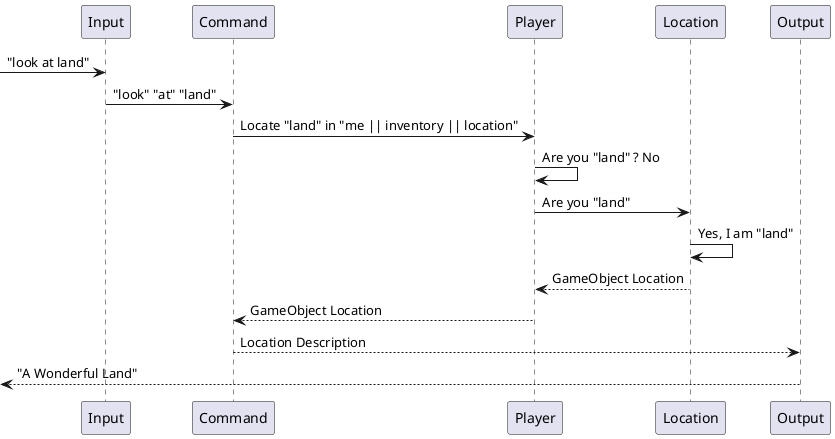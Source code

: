 @startuml

-> Input : "look at land"
Input -> Command : "look" "at" "land"
Command -> Player : Locate "land" in "me || inventory || location"
Player -> Player : Are you "land" ? No
Player -> Location : Are you "land"
Location -> Location : Yes, I am "land"
Location --> Player : GameObject Location
Player --> Command : GameObject Location
Command --> Output : Location Description
<-- Output : "A Wonderful Land" 

@enduml
